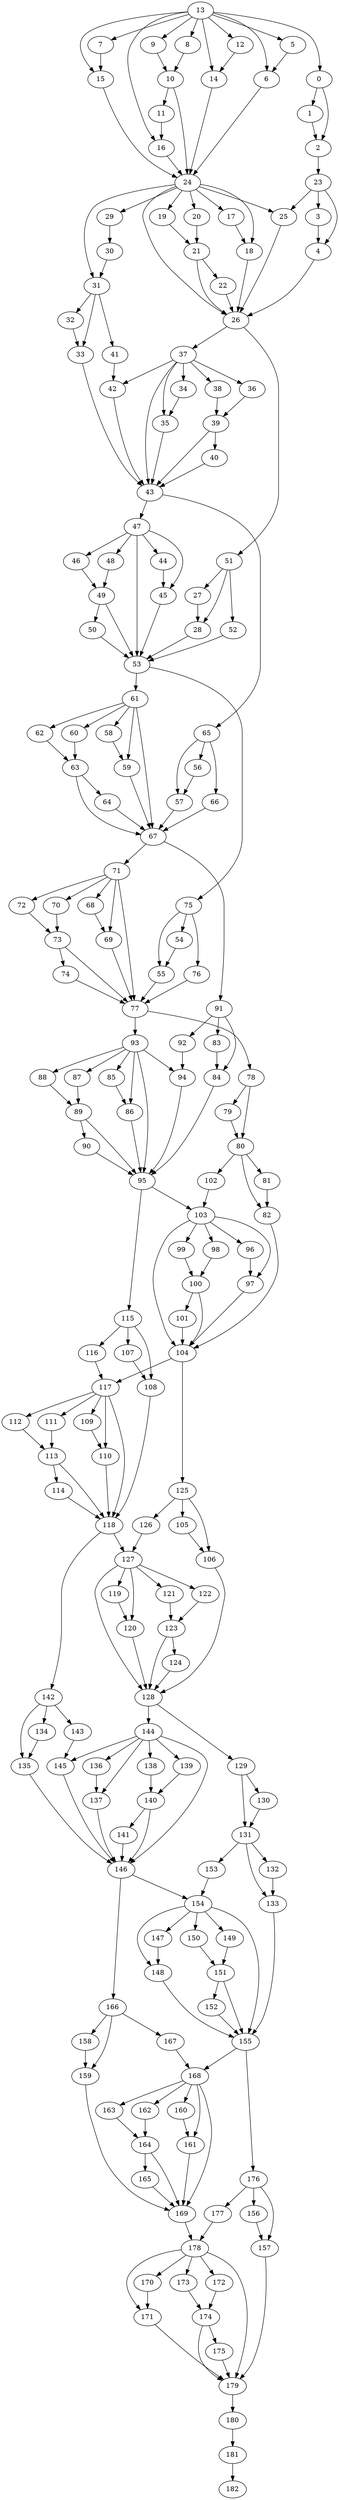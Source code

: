 digraph G {
0 [weight=13];
1 [weight=31];
2 [weight=24];
3 [weight=8];
4 [weight=2];
5 [weight=23];
6 [weight=15];
7 [weight=23];
8 [weight=14];
9 [weight=9];
10 [weight=8];
11 [weight=10];
12 [weight=15];
13 [weight=58];
14 [weight=7];
15 [weight=13];
16 [weight=7];
17 [weight=12];
18 [weight=5];
19 [weight=7];
20 [weight=4];
21 [weight=4];
22 [weight=5];
23 [weight=7];
24 [weight=45];
25 [weight=6];
26 [weight=6];
27 [weight=19];
28 [weight=19];
29 [weight=23];
30 [weight=11];
31 [weight=16];
32 [weight=19];
33 [weight=18];
34 [weight=27];
35 [weight=18];
36 [weight=19];
37 [weight=35];
38 [weight=24];
39 [weight=13];
40 [weight=26];
41 [weight=13];
42 [weight=15];
43 [weight=12];
44 [weight=27];
45 [weight=19];
46 [weight=19];
47 [weight=70];
48 [weight=24];
49 [weight=13];
50 [weight=26];
51 [weight=35];
52 [weight=24];
53 [weight=16];
54 [weight=19];
55 [weight=19];
56 [weight=19];
57 [weight=20];
58 [weight=27];
59 [weight=19];
60 [weight=19];
61 [weight=70];
62 [weight=24];
63 [weight=13];
64 [weight=26];
65 [weight=70];
66 [weight=24];
67 [weight=17];
68 [weight=28];
69 [weight=19];
70 [weight=19];
71 [weight=70];
72 [weight=24];
73 [weight=13];
74 [weight=26];
75 [weight=70];
76 [weight=24];
77 [weight=16];
78 [weight=13];
79 [weight=10];
80 [weight=40];
81 [weight=16];
82 [weight=15];
83 [weight=18];
84 [weight=16];
85 [weight=23];
86 [weight=16];
87 [weight=18];
88 [weight=14];
89 [weight=24];
90 [weight=25];
91 [weight=140];
92 [weight=25];
93 [weight=141];
94 [weight=15];
95 [weight=6];
96 [weight=22];
97 [weight=15];
98 [weight=16];
99 [weight=12];
100 [weight=24];
101 [weight=25];
102 [weight=12];
103 [weight=94];
104 [weight=6];
105 [weight=16];
106 [weight=15];
107 [weight=16];
108 [weight=15];
109 [weight=22];
110 [weight=15];
111 [weight=16];
112 [weight=12];
113 [weight=24];
114 [weight=25];
115 [weight=82];
116 [weight=24];
117 [weight=82];
118 [weight=6];
119 [weight=22];
120 [weight=15];
121 [weight=16];
122 [weight=12];
123 [weight=24];
124 [weight=25];
125 [weight=82];
126 [weight=24];
127 [weight=82];
128 [weight=6];
129 [weight=6];
130 [weight=5];
131 [weight=46];
132 [weight=19];
133 [weight=17];
134 [weight=20];
135 [weight=18];
136 [weight=23];
137 [weight=18];
138 [weight=20];
139 [weight=19];
140 [weight=34];
141 [weight=34];
142 [weight=159];
143 [weight=35];
144 [weight=158];
145 [weight=18];
146 [weight=2];
147 [weight=22];
148 [weight=17];
149 [weight=19];
150 [weight=17];
151 [weight=34];
152 [weight=34];
153 [weight=17];
154 [weight=114];
155 [weight=1];
156 [weight=20];
157 [weight=17];
158 [weight=19];
159 [weight=17];
160 [weight=22];
161 [weight=17];
162 [weight=19];
163 [weight=17];
164 [weight=34];
165 [weight=34];
166 [weight=97];
167 [weight=34];
168 [weight=96];
169 [weight=2];
170 [weight=22];
171 [weight=17];
172 [weight=19];
173 [weight=17];
174 [weight=34];
175 [weight=34];
176 [weight=97];
177 [weight=34];
178 [weight=98];
179 [weight=1];
180 [weight=5];
181 [weight=24];
182 [weight=0];
0->2 [weight=1];
0->1 [weight=1];
1->2 [weight=1];
2->23 [weight=1];
3->4 [weight=1];
4->26 [weight=1];
5->6 [weight=1];
6->24 [weight=1];
7->15 [weight=1];
8->10 [weight=1];
9->10 [weight=1];
10->24 [weight=1];
10->11 [weight=1];
11->16 [weight=1];
12->14 [weight=1];
13->16 [weight=1];
13->15 [weight=1];
13->14 [weight=1];
13->12 [weight=1];
13->9 [weight=1];
13->8 [weight=1];
13->7 [weight=1];
13->6 [weight=1];
13->5 [weight=1];
13->0 [weight=1];
14->24 [weight=1];
15->24 [weight=1];
16->24 [weight=1];
17->18 [weight=1];
18->26 [weight=1];
19->21 [weight=1];
20->21 [weight=1];
21->26 [weight=1];
21->22 [weight=1];
22->26 [weight=1];
23->25 [weight=1];
23->4 [weight=1];
23->3 [weight=1];
24->31 [weight=1];
24->29 [weight=1];
24->26 [weight=1];
24->25 [weight=1];
24->20 [weight=1];
24->19 [weight=1];
24->18 [weight=1];
24->17 [weight=1];
25->26 [weight=1];
26->51 [weight=1];
26->37 [weight=1];
27->28 [weight=1];
28->53 [weight=1];
29->30 [weight=1];
30->31 [weight=1];
31->41 [weight=1];
31->33 [weight=1];
31->32 [weight=1];
32->33 [weight=1];
33->43 [weight=1];
34->35 [weight=1];
35->43 [weight=1];
36->39 [weight=1];
37->43 [weight=1];
37->42 [weight=1];
37->38 [weight=1];
37->36 [weight=1];
37->35 [weight=1];
37->34 [weight=1];
38->39 [weight=1];
39->43 [weight=1];
39->40 [weight=1];
40->43 [weight=1];
41->42 [weight=1];
42->43 [weight=1];
43->65 [weight=1];
43->47 [weight=1];
44->45 [weight=1];
45->53 [weight=1];
46->49 [weight=1];
47->53 [weight=2];
47->48 [weight=1];
47->46 [weight=1];
47->45 [weight=1];
47->44 [weight=1];
48->49 [weight=1];
49->53 [weight=1];
49->50 [weight=1];
50->53 [weight=1];
51->52 [weight=1];
51->28 [weight=1];
51->27 [weight=1];
52->53 [weight=1];
53->75 [weight=1];
53->61 [weight=1];
54->55 [weight=1];
55->77 [weight=1];
56->57 [weight=1];
57->67 [weight=1];
58->59 [weight=1];
59->67 [weight=1];
60->63 [weight=1];
61->67 [weight=2];
61->62 [weight=1];
61->60 [weight=1];
61->59 [weight=1];
61->58 [weight=1];
62->63 [weight=1];
63->67 [weight=1];
63->64 [weight=1];
64->67 [weight=1];
65->66 [weight=1];
65->57 [weight=1];
65->56 [weight=1];
66->67 [weight=1];
67->91 [weight=1];
67->71 [weight=1];
68->69 [weight=1];
69->77 [weight=1];
70->73 [weight=1];
71->77 [weight=2];
71->72 [weight=1];
71->70 [weight=1];
71->69 [weight=1];
71->68 [weight=1];
72->73 [weight=1];
73->77 [weight=1];
73->74 [weight=1];
74->77 [weight=1];
75->76 [weight=1];
75->55 [weight=1];
75->54 [weight=1];
76->77 [weight=1];
77->93 [weight=1];
77->78 [weight=1];
78->80 [weight=1];
78->79 [weight=1];
79->80 [weight=1];
80->102 [weight=1];
80->82 [weight=1];
80->81 [weight=1];
81->82 [weight=1];
82->104 [weight=1];
83->84 [weight=1];
84->95 [weight=1];
85->86 [weight=1];
86->95 [weight=1];
87->89 [weight=1];
88->89 [weight=1];
89->95 [weight=1];
89->90 [weight=1];
90->95 [weight=1];
91->92 [weight=1];
91->84 [weight=1];
91->83 [weight=1];
92->94 [weight=1];
93->95 [weight=1];
93->94 [weight=1];
93->88 [weight=1];
93->87 [weight=1];
93->86 [weight=1];
93->85 [weight=1];
94->95 [weight=1];
95->115 [weight=1];
95->103 [weight=1];
96->97 [weight=1];
97->104 [weight=1];
98->100 [weight=1];
99->100 [weight=1];
100->104 [weight=1];
100->101 [weight=1];
101->104 [weight=1];
102->103 [weight=1];
103->104 [weight=2];
103->99 [weight=1];
103->98 [weight=1];
103->97 [weight=1];
103->96 [weight=1];
104->125 [weight=1];
104->117 [weight=1];
105->106 [weight=1];
106->128 [weight=1];
107->108 [weight=1];
108->118 [weight=1];
109->110 [weight=1];
110->118 [weight=1];
111->113 [weight=1];
112->113 [weight=1];
113->118 [weight=1];
113->114 [weight=1];
114->118 [weight=1];
115->116 [weight=1];
115->108 [weight=1];
115->107 [weight=1];
116->117 [weight=1];
117->118 [weight=2];
117->112 [weight=1];
117->111 [weight=1];
117->110 [weight=1];
117->109 [weight=1];
118->142 [weight=1];
118->127 [weight=1];
119->120 [weight=1];
120->128 [weight=1];
121->123 [weight=1];
122->123 [weight=1];
123->128 [weight=1];
123->124 [weight=1];
124->128 [weight=1];
125->126 [weight=1];
125->106 [weight=1];
125->105 [weight=1];
126->127 [weight=1];
127->128 [weight=2];
127->122 [weight=1];
127->121 [weight=1];
127->120 [weight=1];
127->119 [weight=1];
128->144 [weight=1];
128->129 [weight=1];
129->131 [weight=1];
129->130 [weight=1];
130->131 [weight=1];
131->153 [weight=1];
131->133 [weight=1];
131->132 [weight=1];
132->133 [weight=1];
133->155 [weight=1];
134->135 [weight=1];
135->146 [weight=1];
136->137 [weight=1];
137->146 [weight=1];
138->140 [weight=1];
139->140 [weight=1];
140->146 [weight=1];
140->141 [weight=1];
141->146 [weight=1];
142->143 [weight=1];
142->135 [weight=1];
142->134 [weight=1];
143->145 [weight=1];
144->146 [weight=1];
144->145 [weight=1];
144->139 [weight=1];
144->138 [weight=1];
144->137 [weight=1];
144->136 [weight=1];
145->146 [weight=1];
146->166 [weight=1];
146->154 [weight=1];
147->148 [weight=1];
148->155 [weight=1];
149->151 [weight=1];
150->151 [weight=1];
151->155 [weight=1];
151->152 [weight=1];
152->155 [weight=1];
153->154 [weight=1];
154->155 [weight=2];
154->150 [weight=1];
154->149 [weight=1];
154->148 [weight=1];
154->147 [weight=1];
155->176 [weight=1];
155->168 [weight=1];
156->157 [weight=1];
157->179 [weight=1];
158->159 [weight=1];
159->169 [weight=1];
160->161 [weight=1];
161->169 [weight=1];
162->164 [weight=1];
163->164 [weight=1];
164->169 [weight=1];
164->165 [weight=1];
165->169 [weight=1];
166->167 [weight=1];
166->159 [weight=1];
166->158 [weight=1];
167->168 [weight=1];
168->169 [weight=2];
168->163 [weight=1];
168->162 [weight=1];
168->161 [weight=1];
168->160 [weight=1];
169->178 [weight=1];
170->171 [weight=1];
171->179 [weight=1];
172->174 [weight=1];
173->174 [weight=1];
174->179 [weight=1];
174->175 [weight=1];
175->179 [weight=1];
176->177 [weight=1];
176->157 [weight=1];
176->156 [weight=1];
177->178 [weight=1];
178->179 [weight=2];
178->173 [weight=1];
178->172 [weight=1];
178->171 [weight=1];
178->170 [weight=1];
179->180 [weight=1];
180->181 [weight=1];
181->182 [weight=1];
}
